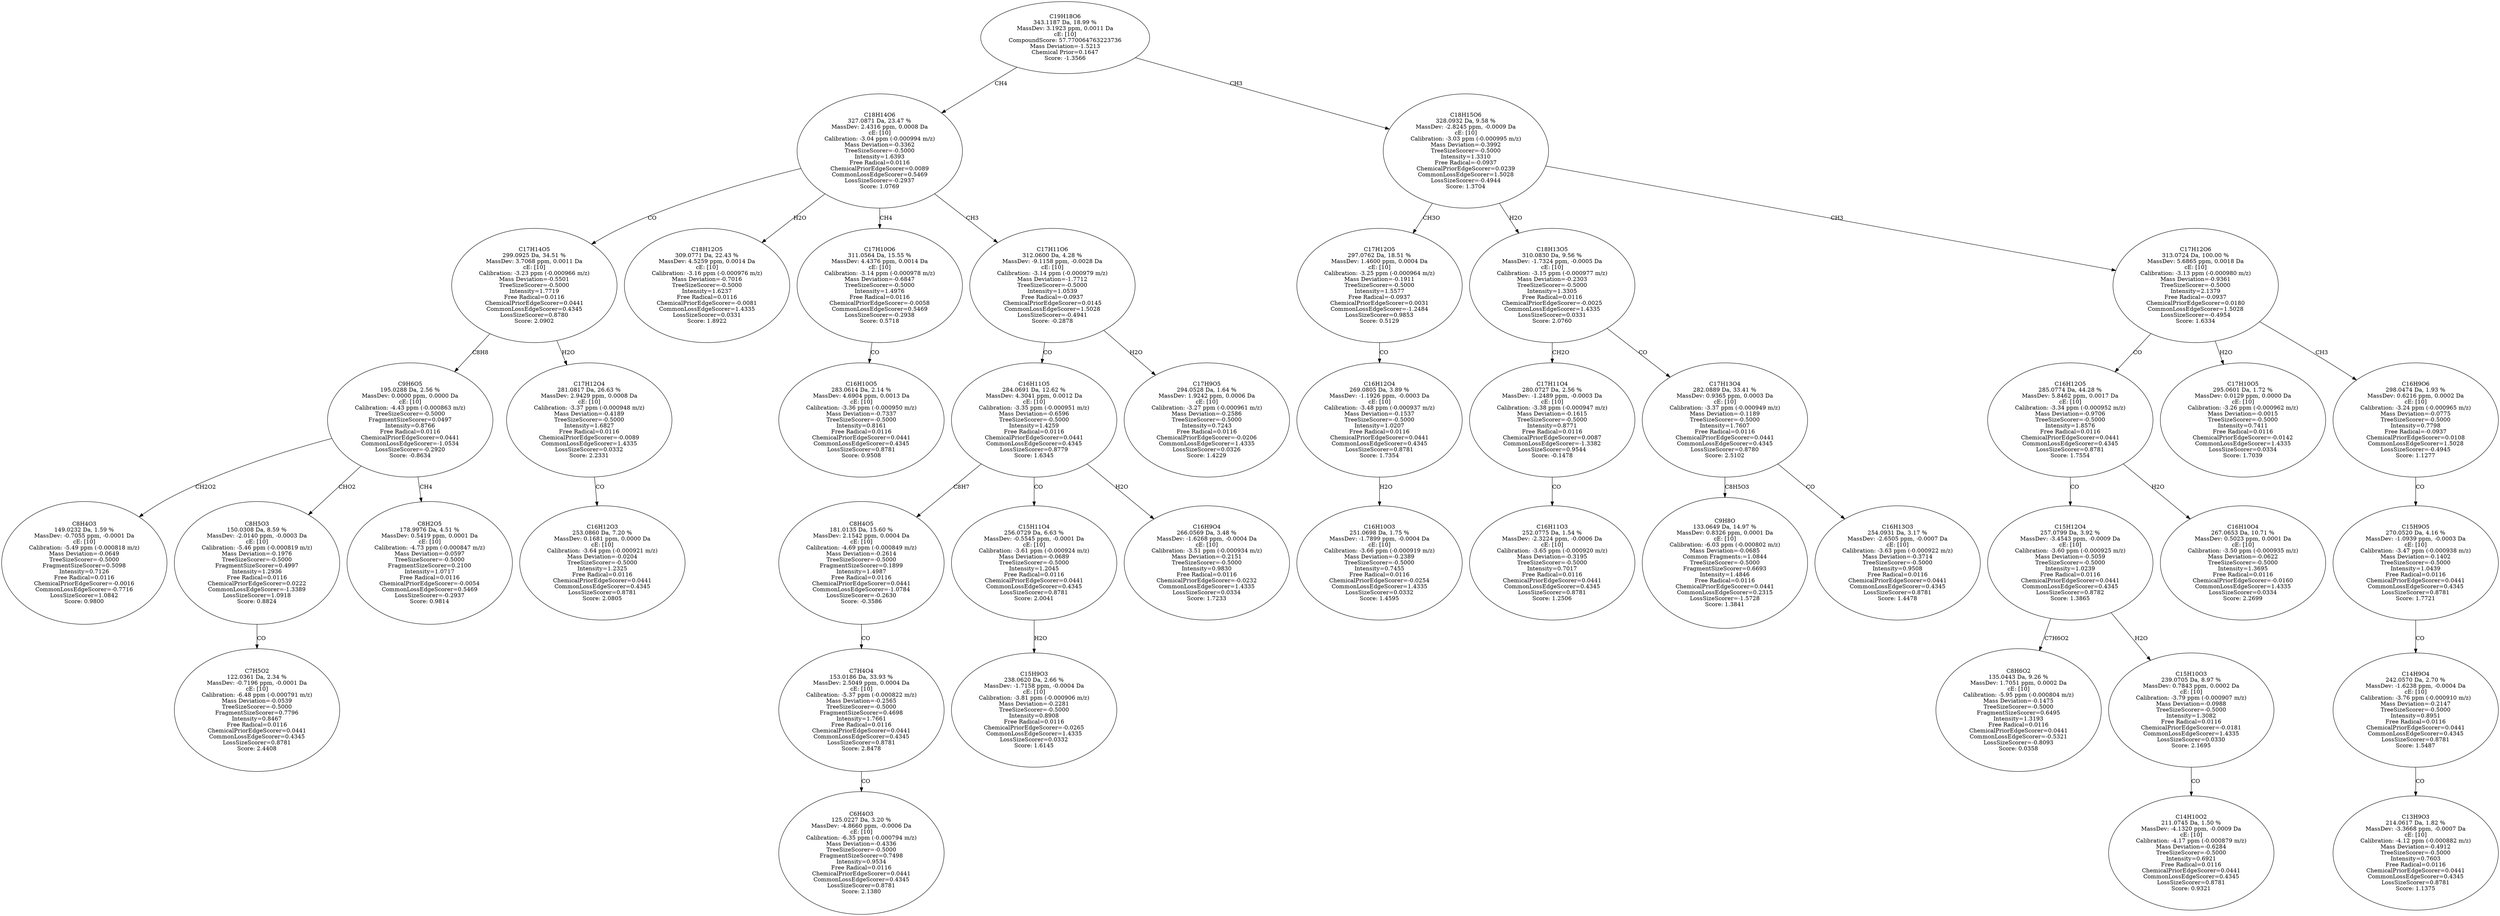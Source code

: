 strict digraph {
v1 [label="C8H4O3\n149.0232 Da, 1.59 %\nMassDev: -0.7055 ppm, -0.0001 Da\ncE: [10]\nCalibration: -5.49 ppm (-0.000818 m/z)\nMass Deviation=-0.0649\nTreeSizeScorer=-0.5000\nFragmentSizeScorer=0.5098\nIntensity=0.7126\nFree Radical=0.0116\nChemicalPriorEdgeScorer=-0.0016\nCommonLossEdgeScorer=-0.7716\nLossSizeScorer=1.0842\nScore: 0.9800"];
v2 [label="C7H5O2\n122.0361 Da, 2.34 %\nMassDev: -0.7196 ppm, -0.0001 Da\ncE: [10]\nCalibration: -6.48 ppm (-0.000791 m/z)\nMass Deviation=-0.0539\nTreeSizeScorer=-0.5000\nFragmentSizeScorer=0.7796\nIntensity=0.8467\nFree Radical=0.0116\nChemicalPriorEdgeScorer=0.0441\nCommonLossEdgeScorer=0.4345\nLossSizeScorer=0.8781\nScore: 2.4408"];
v3 [label="C8H5O3\n150.0308 Da, 8.59 %\nMassDev: -2.0140 ppm, -0.0003 Da\ncE: [10]\nCalibration: -5.46 ppm (-0.000819 m/z)\nMass Deviation=-0.1976\nTreeSizeScorer=-0.5000\nFragmentSizeScorer=0.4997\nIntensity=1.2936\nFree Radical=0.0116\nChemicalPriorEdgeScorer=0.0222\nCommonLossEdgeScorer=-1.3389\nLossSizeScorer=1.0918\nScore: 0.8824"];
v4 [label="C8H2O5\n178.9976 Da, 4.51 %\nMassDev: 0.5419 ppm, 0.0001 Da\ncE: [10]\nCalibration: -4.73 ppm (-0.000847 m/z)\nMass Deviation=-0.0597\nTreeSizeScorer=-0.5000\nFragmentSizeScorer=0.2100\nIntensity=1.0717\nFree Radical=0.0116\nChemicalPriorEdgeScorer=-0.0054\nCommonLossEdgeScorer=0.5469\nLossSizeScorer=-0.2937\nScore: 0.9814"];
v5 [label="C9H6O5\n195.0288 Da, 2.56 %\nMassDev: 0.0000 ppm, 0.0000 Da\ncE: [10]\nCalibration: -4.43 ppm (-0.000863 m/z)\nTreeSizeScorer=-0.5000\nFragmentSizeScorer=0.0497\nIntensity=0.8766\nFree Radical=0.0116\nChemicalPriorEdgeScorer=0.0441\nCommonLossEdgeScorer=-1.0534\nLossSizeScorer=-0.2920\nScore: -0.8634"];
v6 [label="C16H12O3\n253.0860 Da, 7.20 %\nMassDev: 0.1681 ppm, 0.0000 Da\ncE: [10]\nCalibration: -3.64 ppm (-0.000921 m/z)\nMass Deviation=-0.0204\nTreeSizeScorer=-0.5000\nIntensity=1.2325\nFree Radical=0.0116\nChemicalPriorEdgeScorer=0.0441\nCommonLossEdgeScorer=0.4345\nLossSizeScorer=0.8781\nScore: 2.0805"];
v7 [label="C17H12O4\n281.0817 Da, 26.63 %\nMassDev: 2.9429 ppm, 0.0008 Da\ncE: [10]\nCalibration: -3.37 ppm (-0.000948 m/z)\nMass Deviation=-0.4189\nTreeSizeScorer=-0.5000\nIntensity=1.6827\nFree Radical=0.0116\nChemicalPriorEdgeScorer=-0.0089\nCommonLossEdgeScorer=1.4335\nLossSizeScorer=0.0332\nScore: 2.2331"];
v8 [label="C17H14O5\n299.0925 Da, 34.51 %\nMassDev: 3.7068 ppm, 0.0011 Da\ncE: [10]\nCalibration: -3.23 ppm (-0.000966 m/z)\nMass Deviation=-0.5501\nTreeSizeScorer=-0.5000\nIntensity=1.7719\nFree Radical=0.0116\nChemicalPriorEdgeScorer=0.0441\nCommonLossEdgeScorer=0.4345\nLossSizeScorer=0.8780\nScore: 2.0902"];
v9 [label="C18H12O5\n309.0771 Da, 22.43 %\nMassDev: 4.5259 ppm, 0.0014 Da\ncE: [10]\nCalibration: -3.16 ppm (-0.000976 m/z)\nMass Deviation=-0.7016\nTreeSizeScorer=-0.5000\nIntensity=1.6237\nFree Radical=0.0116\nChemicalPriorEdgeScorer=-0.0081\nCommonLossEdgeScorer=1.4335\nLossSizeScorer=0.0331\nScore: 1.8922"];
v10 [label="C16H10O5\n283.0614 Da, 2.14 %\nMassDev: 4.6904 ppm, 0.0013 Da\ncE: [10]\nCalibration: -3.36 ppm (-0.000950 m/z)\nMass Deviation=-0.7337\nTreeSizeScorer=-0.5000\nIntensity=0.8161\nFree Radical=0.0116\nChemicalPriorEdgeScorer=0.0441\nCommonLossEdgeScorer=0.4345\nLossSizeScorer=0.8781\nScore: 0.9508"];
v11 [label="C17H10O6\n311.0564 Da, 15.55 %\nMassDev: 4.4376 ppm, 0.0014 Da\ncE: [10]\nCalibration: -3.14 ppm (-0.000978 m/z)\nMass Deviation=-0.6847\nTreeSizeScorer=-0.5000\nIntensity=1.4976\nFree Radical=0.0116\nChemicalPriorEdgeScorer=-0.0058\nCommonLossEdgeScorer=0.5469\nLossSizeScorer=-0.2938\nScore: 0.5718"];
v12 [label="C6H4O3\n125.0227 Da, 3.20 %\nMassDev: -4.8660 ppm, -0.0006 Da\ncE: [10]\nCalibration: -6.35 ppm (-0.000794 m/z)\nMass Deviation=-0.4336\nTreeSizeScorer=-0.5000\nFragmentSizeScorer=0.7498\nIntensity=0.9534\nFree Radical=0.0116\nChemicalPriorEdgeScorer=0.0441\nCommonLossEdgeScorer=0.4345\nLossSizeScorer=0.8781\nScore: 2.1380"];
v13 [label="C7H4O4\n153.0186 Da, 33.93 %\nMassDev: 2.5049 ppm, 0.0004 Da\ncE: [10]\nCalibration: -5.37 ppm (-0.000822 m/z)\nMass Deviation=-0.2565\nTreeSizeScorer=-0.5000\nFragmentSizeScorer=0.4698\nIntensity=1.7661\nFree Radical=0.0116\nChemicalPriorEdgeScorer=0.0441\nCommonLossEdgeScorer=0.4345\nLossSizeScorer=0.8781\nScore: 2.8478"];
v14 [label="C8H4O5\n181.0135 Da, 15.60 %\nMassDev: 2.1542 ppm, 0.0004 Da\ncE: [10]\nCalibration: -4.69 ppm (-0.000849 m/z)\nMass Deviation=-0.2614\nTreeSizeScorer=-0.5000\nFragmentSizeScorer=0.1899\nIntensity=1.4987\nFree Radical=0.0116\nChemicalPriorEdgeScorer=0.0441\nCommonLossEdgeScorer=-1.0784\nLossSizeScorer=-0.2630\nScore: -0.3586"];
v15 [label="C15H9O3\n238.0620 Da, 2.66 %\nMassDev: -1.7158 ppm, -0.0004 Da\ncE: [10]\nCalibration: -3.81 ppm (-0.000906 m/z)\nMass Deviation=-0.2281\nTreeSizeScorer=-0.5000\nIntensity=0.8908\nFree Radical=0.0116\nChemicalPriorEdgeScorer=-0.0265\nCommonLossEdgeScorer=1.4335\nLossSizeScorer=0.0332\nScore: 1.6145"];
v16 [label="C15H11O4\n256.0729 Da, 6.63 %\nMassDev: -0.5545 ppm, -0.0001 Da\ncE: [10]\nCalibration: -3.61 ppm (-0.000924 m/z)\nMass Deviation=-0.0689\nTreeSizeScorer=-0.5000\nIntensity=1.2045\nFree Radical=0.0116\nChemicalPriorEdgeScorer=0.0441\nCommonLossEdgeScorer=0.4345\nLossSizeScorer=0.8781\nScore: 2.0041"];
v17 [label="C16H9O4\n266.0569 Da, 3.48 %\nMassDev: -1.6268 ppm, -0.0004 Da\ncE: [10]\nCalibration: -3.51 ppm (-0.000934 m/z)\nMass Deviation=-0.2151\nTreeSizeScorer=-0.5000\nIntensity=0.9830\nFree Radical=0.0116\nChemicalPriorEdgeScorer=-0.0232\nCommonLossEdgeScorer=1.4335\nLossSizeScorer=0.0334\nScore: 1.7233"];
v18 [label="C16H11O5\n284.0691 Da, 12.62 %\nMassDev: 4.3041 ppm, 0.0012 Da\ncE: [10]\nCalibration: -3.35 ppm (-0.000951 m/z)\nMass Deviation=-0.6596\nTreeSizeScorer=-0.5000\nIntensity=1.4259\nFree Radical=0.0116\nChemicalPriorEdgeScorer=0.0441\nCommonLossEdgeScorer=0.4345\nLossSizeScorer=0.8779\nScore: 1.6345"];
v19 [label="C17H9O5\n294.0528 Da, 1.64 %\nMassDev: 1.9242 ppm, 0.0006 Da\ncE: [10]\nCalibration: -3.27 ppm (-0.000961 m/z)\nMass Deviation=-0.2586\nTreeSizeScorer=-0.5000\nIntensity=0.7243\nFree Radical=0.0116\nChemicalPriorEdgeScorer=-0.0206\nCommonLossEdgeScorer=1.4335\nLossSizeScorer=0.0326\nScore: 1.4229"];
v20 [label="C17H11O6\n312.0600 Da, 4.28 %\nMassDev: -9.1158 ppm, -0.0028 Da\ncE: [10]\nCalibration: -3.14 ppm (-0.000979 m/z)\nMass Deviation=-1.7712\nTreeSizeScorer=-0.5000\nIntensity=1.0539\nFree Radical=-0.0937\nChemicalPriorEdgeScorer=0.0145\nCommonLossEdgeScorer=1.5028\nLossSizeScorer=-0.4941\nScore: -0.2878"];
v21 [label="C18H14O6\n327.0871 Da, 23.47 %\nMassDev: 2.4316 ppm, 0.0008 Da\ncE: [10]\nCalibration: -3.04 ppm (-0.000994 m/z)\nMass Deviation=-0.3362\nTreeSizeScorer=-0.5000\nIntensity=1.6393\nFree Radical=0.0116\nChemicalPriorEdgeScorer=0.0089\nCommonLossEdgeScorer=0.5469\nLossSizeScorer=-0.2937\nScore: 1.0769"];
v22 [label="C16H10O3\n251.0698 Da, 1.75 %\nMassDev: -1.7899 ppm, -0.0004 Da\ncE: [10]\nCalibration: -3.66 ppm (-0.000919 m/z)\nMass Deviation=-0.2389\nTreeSizeScorer=-0.5000\nIntensity=0.7455\nFree Radical=0.0116\nChemicalPriorEdgeScorer=-0.0254\nCommonLossEdgeScorer=1.4335\nLossSizeScorer=0.0332\nScore: 1.4595"];
v23 [label="C16H12O4\n269.0805 Da, 3.89 %\nMassDev: -1.1926 ppm, -0.0003 Da\ncE: [10]\nCalibration: -3.48 ppm (-0.000937 m/z)\nMass Deviation=-0.1537\nTreeSizeScorer=-0.5000\nIntensity=1.0207\nFree Radical=0.0116\nChemicalPriorEdgeScorer=0.0441\nCommonLossEdgeScorer=0.4345\nLossSizeScorer=0.8781\nScore: 1.7354"];
v24 [label="C17H12O5\n297.0762 Da, 18.51 %\nMassDev: 1.4600 ppm, 0.0004 Da\ncE: [10]\nCalibration: -3.25 ppm (-0.000964 m/z)\nMass Deviation=-0.1911\nTreeSizeScorer=-0.5000\nIntensity=1.5577\nFree Radical=-0.0937\nChemicalPriorEdgeScorer=0.0031\nCommonLossEdgeScorer=-1.2484\nLossSizeScorer=0.9853\nScore: 0.5129"];
v25 [label="C16H11O3\n252.0775 Da, 1.54 %\nMassDev: -2.3224 ppm, -0.0006 Da\ncE: [10]\nCalibration: -3.65 ppm (-0.000920 m/z)\nMass Deviation=-0.3195\nTreeSizeScorer=-0.5000\nIntensity=0.7017\nFree Radical=0.0116\nChemicalPriorEdgeScorer=0.0441\nCommonLossEdgeScorer=0.4345\nLossSizeScorer=0.8781\nScore: 1.2506"];
v26 [label="C17H11O4\n280.0727 Da, 2.56 %\nMassDev: -1.2489 ppm, -0.0003 Da\ncE: [10]\nCalibration: -3.38 ppm (-0.000947 m/z)\nMass Deviation=-0.1615\nTreeSizeScorer=-0.5000\nIntensity=0.8771\nFree Radical=0.0116\nChemicalPriorEdgeScorer=0.0087\nCommonLossEdgeScorer=-1.3382\nLossSizeScorer=0.9544\nScore: -0.1478"];
v27 [label="C9H8O\n133.0649 Da, 14.97 %\nMassDev: 0.8326 ppm, 0.0001 Da\ncE: [10]\nCalibration: -6.03 ppm (-0.000802 m/z)\nMass Deviation=-0.0685\nCommon Fragments:=1.0844\nTreeSizeScorer=-0.5000\nFragmentSizeScorer=0.6693\nIntensity=1.4846\nFree Radical=0.0116\nChemicalPriorEdgeScorer=0.0441\nCommonLossEdgeScorer=0.2315\nLossSizeScorer=-1.5728\nScore: 1.3841"];
v28 [label="C16H13O3\n254.0931 Da, 3.17 %\nMassDev: -2.6505 ppm, -0.0007 Da\ncE: [10]\nCalibration: -3.63 ppm (-0.000922 m/z)\nMass Deviation=-0.3714\nTreeSizeScorer=-0.5000\nIntensity=0.9508\nFree Radical=0.0116\nChemicalPriorEdgeScorer=0.0441\nCommonLossEdgeScorer=0.4345\nLossSizeScorer=0.8781\nScore: 1.4478"];
v29 [label="C17H13O4\n282.0889 Da, 33.41 %\nMassDev: 0.9365 ppm, 0.0003 Da\ncE: [10]\nCalibration: -3.37 ppm (-0.000949 m/z)\nMass Deviation=-0.1189\nTreeSizeScorer=-0.5000\nIntensity=1.7607\nFree Radical=0.0116\nChemicalPriorEdgeScorer=0.0441\nCommonLossEdgeScorer=0.4345\nLossSizeScorer=0.8780\nScore: 2.5102"];
v30 [label="C18H13O5\n310.0830 Da, 9.56 %\nMassDev: -1.7324 ppm, -0.0005 Da\ncE: [10]\nCalibration: -3.15 ppm (-0.000977 m/z)\nMass Deviation=-0.2303\nTreeSizeScorer=-0.5000\nIntensity=1.3305\nFree Radical=0.0116\nChemicalPriorEdgeScorer=-0.0025\nCommonLossEdgeScorer=1.4335\nLossSizeScorer=0.0331\nScore: 2.0760"];
v31 [label="C8H6O2\n135.0443 Da, 9.26 %\nMassDev: 1.7051 ppm, 0.0002 Da\ncE: [10]\nCalibration: -5.95 ppm (-0.000804 m/z)\nMass Deviation=-0.1475\nTreeSizeScorer=-0.5000\nFragmentSizeScorer=0.6495\nIntensity=1.3193\nFree Radical=0.0116\nChemicalPriorEdgeScorer=0.0441\nCommonLossEdgeScorer=-0.5321\nLossSizeScorer=-0.8093\nScore: 0.0358"];
v32 [label="C14H10O2\n211.0745 Da, 1.50 %\nMassDev: -4.1320 ppm, -0.0009 Da\ncE: [10]\nCalibration: -4.17 ppm (-0.000879 m/z)\nMass Deviation=-0.6284\nTreeSizeScorer=-0.5000\nIntensity=0.6921\nFree Radical=0.0116\nChemicalPriorEdgeScorer=0.0441\nCommonLossEdgeScorer=0.4345\nLossSizeScorer=0.8781\nScore: 0.9321"];
v33 [label="C15H10O3\n239.0705 Da, 8.97 %\nMassDev: 0.7843 ppm, 0.0002 Da\ncE: [10]\nCalibration: -3.79 ppm (-0.000907 m/z)\nMass Deviation=-0.0988\nTreeSizeScorer=-0.5000\nIntensity=1.3082\nFree Radical=0.0116\nChemicalPriorEdgeScorer=-0.0181\nCommonLossEdgeScorer=1.4335\nLossSizeScorer=0.0330\nScore: 2.1695"];
v34 [label="C15H12O4\n257.0799 Da, 3.92 %\nMassDev: -3.4543 ppm, -0.0009 Da\ncE: [10]\nCalibration: -3.60 ppm (-0.000925 m/z)\nMass Deviation=-0.5059\nTreeSizeScorer=-0.5000\nIntensity=1.0239\nFree Radical=0.0116\nChemicalPriorEdgeScorer=0.0441\nCommonLossEdgeScorer=0.4345\nLossSizeScorer=0.8782\nScore: 1.3865"];
v35 [label="C16H10O4\n267.0653 Da, 10.71 %\nMassDev: 0.5023 ppm, 0.0001 Da\ncE: [10]\nCalibration: -3.50 ppm (-0.000935 m/z)\nMass Deviation=-0.0622\nTreeSizeScorer=-0.5000\nIntensity=1.3695\nFree Radical=0.0116\nChemicalPriorEdgeScorer=-0.0160\nCommonLossEdgeScorer=1.4335\nLossSizeScorer=0.0334\nScore: 2.2699"];
v36 [label="C16H12O5\n285.0774 Da, 44.28 %\nMassDev: 5.8462 ppm, 0.0017 Da\ncE: [10]\nCalibration: -3.34 ppm (-0.000952 m/z)\nMass Deviation=-0.9706\nTreeSizeScorer=-0.5000\nIntensity=1.8576\nFree Radical=0.0116\nChemicalPriorEdgeScorer=0.0441\nCommonLossEdgeScorer=0.4345\nLossSizeScorer=0.8781\nScore: 1.7554"];
v37 [label="C17H10O5\n295.0601 Da, 1.72 %\nMassDev: 0.0129 ppm, 0.0000 Da\ncE: [10]\nCalibration: -3.26 ppm (-0.000962 m/z)\nMass Deviation=-0.0015\nTreeSizeScorer=-0.5000\nIntensity=0.7411\nFree Radical=0.0116\nChemicalPriorEdgeScorer=-0.0142\nCommonLossEdgeScorer=1.4335\nLossSizeScorer=0.0334\nScore: 1.7039"];
v38 [label="C13H9O3\n214.0617 Da, 1.82 %\nMassDev: -3.3668 ppm, -0.0007 Da\ncE: [10]\nCalibration: -4.12 ppm (-0.000882 m/z)\nMass Deviation=-0.4912\nTreeSizeScorer=-0.5000\nIntensity=0.7603\nFree Radical=0.0116\nChemicalPriorEdgeScorer=0.0441\nCommonLossEdgeScorer=0.4345\nLossSizeScorer=0.8781\nScore: 1.1375"];
v39 [label="C14H9O4\n242.0570 Da, 2.70 %\nMassDev: -1.6238 ppm, -0.0004 Da\ncE: [10]\nCalibration: -3.76 ppm (-0.000910 m/z)\nMass Deviation=-0.2147\nTreeSizeScorer=-0.5000\nIntensity=0.8951\nFree Radical=0.0116\nChemicalPriorEdgeScorer=0.0441\nCommonLossEdgeScorer=0.4345\nLossSizeScorer=0.8781\nScore: 1.5487"];
v40 [label="C15H9O5\n270.0520 Da, 4.16 %\nMassDev: -1.0939 ppm, -0.0003 Da\ncE: [10]\nCalibration: -3.47 ppm (-0.000938 m/z)\nMass Deviation=-0.1402\nTreeSizeScorer=-0.5000\nIntensity=1.0439\nFree Radical=0.0116\nChemicalPriorEdgeScorer=0.0441\nCommonLossEdgeScorer=0.4345\nLossSizeScorer=0.8781\nScore: 1.7721"];
v41 [label="C16H9O6\n298.0474 Da, 1.93 %\nMassDev: 0.6216 ppm, 0.0002 Da\ncE: [10]\nCalibration: -3.24 ppm (-0.000965 m/z)\nMass Deviation=-0.0775\nTreeSizeScorer=-0.5000\nIntensity=0.7798\nFree Radical=-0.0937\nChemicalPriorEdgeScorer=0.0108\nCommonLossEdgeScorer=1.5028\nLossSizeScorer=-0.4945\nScore: 1.1277"];
v42 [label="C17H12O6\n313.0724 Da, 100.00 %\nMassDev: 5.6865 ppm, 0.0018 Da\ncE: [10]\nCalibration: -3.13 ppm (-0.000980 m/z)\nMass Deviation=-0.9361\nTreeSizeScorer=-0.5000\nIntensity=2.1379\nFree Radical=-0.0937\nChemicalPriorEdgeScorer=0.0180\nCommonLossEdgeScorer=1.5028\nLossSizeScorer=-0.4954\nScore: 1.6334"];
v43 [label="C18H15O6\n328.0932 Da, 9.58 %\nMassDev: -2.8245 ppm, -0.0009 Da\ncE: [10]\nCalibration: -3.03 ppm (-0.000995 m/z)\nMass Deviation=-0.3992\nTreeSizeScorer=-0.5000\nIntensity=1.3310\nFree Radical=-0.0937\nChemicalPriorEdgeScorer=0.0239\nCommonLossEdgeScorer=1.5028\nLossSizeScorer=-0.4944\nScore: 1.3704"];
v44 [label="C19H18O6\n343.1187 Da, 18.99 %\nMassDev: 3.1923 ppm, 0.0011 Da\ncE: [10]\nCompoundScore: 57.770064763223736\nMass Deviation=-1.5213\nChemical Prior=0.1647\nScore: -1.3566"];
v5 -> v1 [label="CH2O2"];
v3 -> v2 [label="CO"];
v5 -> v3 [label="CHO2"];
v5 -> v4 [label="CH4"];
v8 -> v5 [label="C8H8"];
v7 -> v6 [label="CO"];
v8 -> v7 [label="H2O"];
v21 -> v8 [label="CO"];
v21 -> v9 [label="H2O"];
v11 -> v10 [label="CO"];
v21 -> v11 [label="CH4"];
v13 -> v12 [label="CO"];
v14 -> v13 [label="CO"];
v18 -> v14 [label="C8H7"];
v16 -> v15 [label="H2O"];
v18 -> v16 [label="CO"];
v18 -> v17 [label="H2O"];
v20 -> v18 [label="CO"];
v20 -> v19 [label="H2O"];
v21 -> v20 [label="CH3"];
v44 -> v21 [label="CH4"];
v23 -> v22 [label="H2O"];
v24 -> v23 [label="CO"];
v43 -> v24 [label="CH3O"];
v26 -> v25 [label="CO"];
v30 -> v26 [label="CH2O"];
v29 -> v27 [label="C8H5O3"];
v29 -> v28 [label="CO"];
v30 -> v29 [label="CO"];
v43 -> v30 [label="H2O"];
v34 -> v31 [label="C7H6O2"];
v33 -> v32 [label="CO"];
v34 -> v33 [label="H2O"];
v36 -> v34 [label="CO"];
v36 -> v35 [label="H2O"];
v42 -> v36 [label="CO"];
v42 -> v37 [label="H2O"];
v39 -> v38 [label="CO"];
v40 -> v39 [label="CO"];
v41 -> v40 [label="CO"];
v42 -> v41 [label="CH3"];
v43 -> v42 [label="CH3"];
v44 -> v43 [label="CH3"];
}